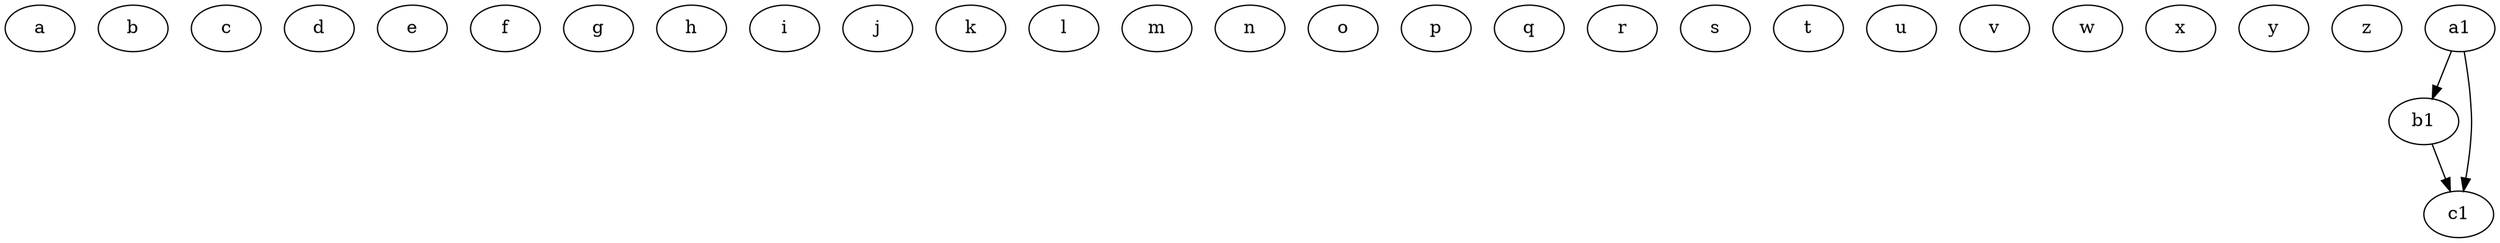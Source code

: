 digraph graphname {
    a;
    b;
    c;
    d;
    e;
    f;
    g;
    h;
    i;
    j;
    k;
    l;
    m;
    n;
    o;
    p;
    q;
    r;
    s;
    t;
    u;
    v;
    w;
    x;
    y;
    z;
    a1;
    b1;
    c1;
    a1 -> b1;
    a1 -> c1;
    b1 -> c1;
}